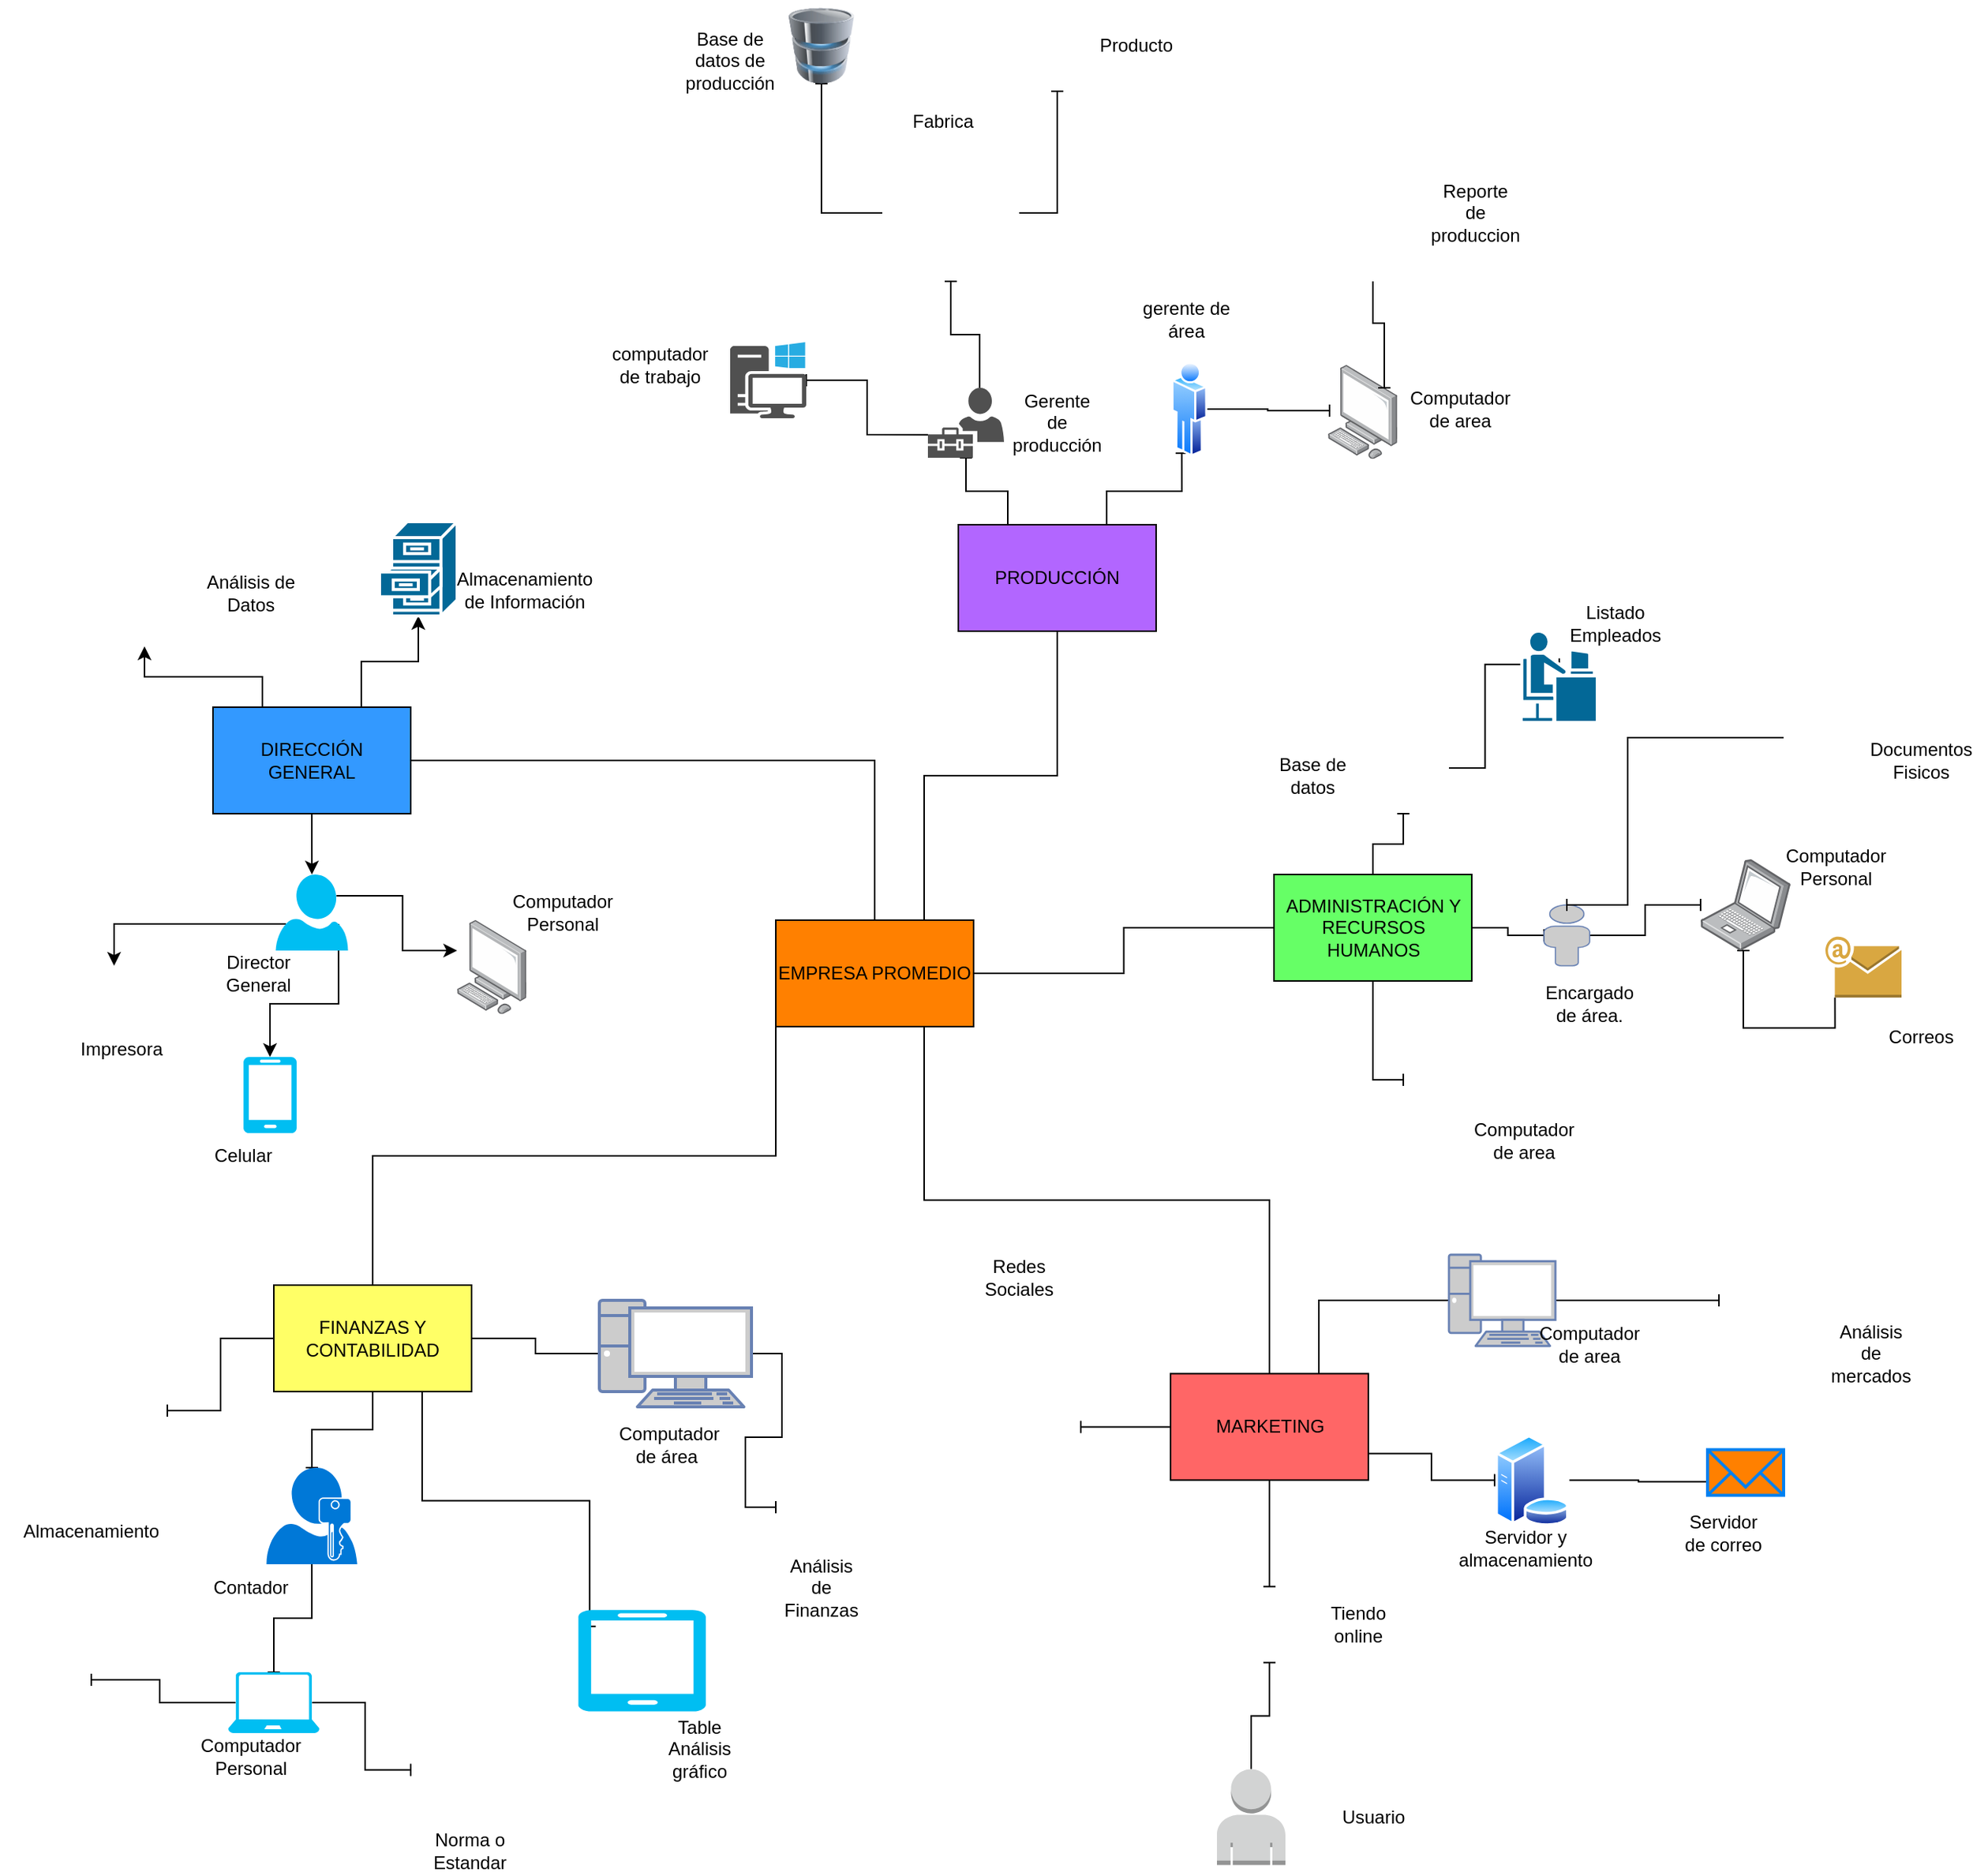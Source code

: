 <mxfile version="16.5.2" type="github">
  <diagram id="KJ0OMVQqvkp7y9awNzan" name="Page-1">
    <mxGraphModel dx="2249" dy="1963" grid="1" gridSize="10" guides="1" tooltips="1" connect="1" arrows="1" fold="1" page="1" pageScale="1" pageWidth="827" pageHeight="1169" math="0" shadow="0">
      <root>
        <mxCell id="0" />
        <mxCell id="1" parent="0" />
        <mxCell id="UVdwKWLXprJKEMujvejF-7" style="edgeStyle=orthogonalEdgeStyle;rounded=0;orthogonalLoop=1;jettySize=auto;html=1;exitX=0.75;exitY=0;exitDx=0;exitDy=0;" edge="1" parent="1" source="ZV6S64bWPlCg-hae5csx-1" target="UVdwKWLXprJKEMujvejF-5">
          <mxGeometry relative="1" as="geometry" />
        </mxCell>
        <mxCell id="UVdwKWLXprJKEMujvejF-8" style="edgeStyle=orthogonalEdgeStyle;rounded=0;orthogonalLoop=1;jettySize=auto;html=1;exitX=0.25;exitY=0;exitDx=0;exitDy=0;" edge="1" parent="1" source="ZV6S64bWPlCg-hae5csx-1" target="UVdwKWLXprJKEMujvejF-6">
          <mxGeometry relative="1" as="geometry" />
        </mxCell>
        <mxCell id="UVdwKWLXprJKEMujvejF-9" style="edgeStyle=orthogonalEdgeStyle;rounded=0;orthogonalLoop=1;jettySize=auto;html=1;exitX=0.5;exitY=1;exitDx=0;exitDy=0;" edge="1" parent="1" source="ZV6S64bWPlCg-hae5csx-1" target="UVdwKWLXprJKEMujvejF-2">
          <mxGeometry relative="1" as="geometry" />
        </mxCell>
        <mxCell id="UVdwKWLXprJKEMujvejF-26" style="edgeStyle=orthogonalEdgeStyle;rounded=0;orthogonalLoop=1;jettySize=auto;html=1;exitX=1;exitY=0.5;exitDx=0;exitDy=0;entryX=0.5;entryY=0;entryDx=0;entryDy=0;endArrow=baseDash;endFill=0;" edge="1" parent="1" source="ZV6S64bWPlCg-hae5csx-1" target="UVdwKWLXprJKEMujvejF-23">
          <mxGeometry relative="1" as="geometry" />
        </mxCell>
        <mxCell id="ZV6S64bWPlCg-hae5csx-1" value="DIRECCIÓN GENERAL" style="rounded=0;whiteSpace=wrap;html=1;fillColor=#3399FF;" parent="1" vertex="1">
          <mxGeometry x="60" y="120" width="130" height="70" as="geometry" />
        </mxCell>
        <mxCell id="UVdwKWLXprJKEMujvejF-120" style="edgeStyle=orthogonalEdgeStyle;rounded=0;orthogonalLoop=1;jettySize=auto;html=1;exitX=0.5;exitY=0;exitDx=0;exitDy=0;endArrow=baseDash;endFill=0;" edge="1" parent="1" source="ZV6S64bWPlCg-hae5csx-2" target="UVdwKWLXprJKEMujvejF-113">
          <mxGeometry relative="1" as="geometry" />
        </mxCell>
        <mxCell id="UVdwKWLXprJKEMujvejF-122" style="edgeStyle=orthogonalEdgeStyle;rounded=0;orthogonalLoop=1;jettySize=auto;html=1;exitX=1;exitY=0.5;exitDx=0;exitDy=0;entryX=0;entryY=0.5;entryDx=0;entryDy=0;entryPerimeter=0;endArrow=baseDash;endFill=0;" edge="1" parent="1" source="ZV6S64bWPlCg-hae5csx-2" target="UVdwKWLXprJKEMujvejF-116">
          <mxGeometry relative="1" as="geometry" />
        </mxCell>
        <mxCell id="UVdwKWLXprJKEMujvejF-125" style="edgeStyle=orthogonalEdgeStyle;rounded=0;orthogonalLoop=1;jettySize=auto;html=1;exitX=0.5;exitY=1;exitDx=0;exitDy=0;entryX=0;entryY=0.5;entryDx=0;entryDy=0;endArrow=baseDash;endFill=0;" edge="1" parent="1" source="ZV6S64bWPlCg-hae5csx-2" target="UVdwKWLXprJKEMujvejF-114">
          <mxGeometry relative="1" as="geometry" />
        </mxCell>
        <mxCell id="ZV6S64bWPlCg-hae5csx-2" value="ADMINISTRACIÓN Y RECURSOS HUMANOS" style="rounded=0;whiteSpace=wrap;html=1;fillColor=#66FF66;" parent="1" vertex="1">
          <mxGeometry x="757.5" y="230" width="130" height="70" as="geometry" />
        </mxCell>
        <mxCell id="UVdwKWLXprJKEMujvejF-92" style="edgeStyle=orthogonalEdgeStyle;rounded=0;orthogonalLoop=1;jettySize=auto;html=1;exitX=0.25;exitY=0;exitDx=0;exitDy=0;entryX=0.5;entryY=1;entryDx=0;entryDy=0;entryPerimeter=0;endArrow=baseDash;endFill=0;" edge="1" parent="1" source="ZV6S64bWPlCg-hae5csx-3" target="UVdwKWLXprJKEMujvejF-85">
          <mxGeometry relative="1" as="geometry" />
        </mxCell>
        <mxCell id="UVdwKWLXprJKEMujvejF-93" style="edgeStyle=orthogonalEdgeStyle;rounded=0;orthogonalLoop=1;jettySize=auto;html=1;exitX=0.75;exitY=0;exitDx=0;exitDy=0;entryX=0.25;entryY=1;entryDx=0;entryDy=0;endArrow=baseDash;endFill=0;" edge="1" parent="1" source="ZV6S64bWPlCg-hae5csx-3" target="UVdwKWLXprJKEMujvejF-87">
          <mxGeometry relative="1" as="geometry" />
        </mxCell>
        <mxCell id="ZV6S64bWPlCg-hae5csx-3" value="PRODUCCIÓN" style="rounded=0;whiteSpace=wrap;html=1;fillColor=#B266FF;" parent="1" vertex="1">
          <mxGeometry x="550" width="130" height="70" as="geometry" />
        </mxCell>
        <mxCell id="UVdwKWLXprJKEMujvejF-63" style="edgeStyle=orthogonalEdgeStyle;rounded=0;orthogonalLoop=1;jettySize=auto;html=1;exitX=1;exitY=0.5;exitDx=0;exitDy=0;entryX=0;entryY=0.5;entryDx=0;entryDy=0;entryPerimeter=0;endArrow=baseDash;endFill=0;" edge="1" parent="1" source="ZV6S64bWPlCg-hae5csx-5" target="UVdwKWLXprJKEMujvejF-51">
          <mxGeometry relative="1" as="geometry" />
        </mxCell>
        <mxCell id="UVdwKWLXprJKEMujvejF-65" style="edgeStyle=orthogonalEdgeStyle;rounded=0;orthogonalLoop=1;jettySize=auto;html=1;exitX=0.5;exitY=1;exitDx=0;exitDy=0;endArrow=baseDash;endFill=0;" edge="1" parent="1" source="ZV6S64bWPlCg-hae5csx-5" target="UVdwKWLXprJKEMujvejF-53">
          <mxGeometry relative="1" as="geometry" />
        </mxCell>
        <mxCell id="UVdwKWLXprJKEMujvejF-70" style="edgeStyle=orthogonalEdgeStyle;rounded=0;orthogonalLoop=1;jettySize=auto;html=1;exitX=0;exitY=0.5;exitDx=0;exitDy=0;entryX=1;entryY=0.25;entryDx=0;entryDy=0;endArrow=baseDash;endFill=0;" edge="1" parent="1" source="ZV6S64bWPlCg-hae5csx-5" target="UVdwKWLXprJKEMujvejF-52">
          <mxGeometry relative="1" as="geometry" />
        </mxCell>
        <mxCell id="UVdwKWLXprJKEMujvejF-71" style="edgeStyle=orthogonalEdgeStyle;rounded=0;orthogonalLoop=1;jettySize=auto;html=1;exitX=0.75;exitY=1;exitDx=0;exitDy=0;endArrow=baseDash;endFill=0;entryX=0.091;entryY=0.163;entryDx=0;entryDy=0;entryPerimeter=0;" edge="1" parent="1" source="ZV6S64bWPlCg-hae5csx-5" target="UVdwKWLXprJKEMujvejF-54">
          <mxGeometry relative="1" as="geometry">
            <mxPoint x="270" y="620" as="targetPoint" />
          </mxGeometry>
        </mxCell>
        <mxCell id="ZV6S64bWPlCg-hae5csx-5" value="FINANZAS Y CONTABILIDAD" style="rounded=0;whiteSpace=wrap;html=1;fillColor=#FFFF66;" parent="1" vertex="1">
          <mxGeometry x="100" y="500" width="130" height="70" as="geometry" />
        </mxCell>
        <mxCell id="UVdwKWLXprJKEMujvejF-27" style="edgeStyle=orthogonalEdgeStyle;rounded=0;orthogonalLoop=1;jettySize=auto;html=1;exitX=0.5;exitY=0;exitDx=0;exitDy=0;entryX=0.75;entryY=1;entryDx=0;entryDy=0;endArrow=baseDash;endFill=0;" edge="1" parent="1" source="ZV6S64bWPlCg-hae5csx-6" target="UVdwKWLXprJKEMujvejF-23">
          <mxGeometry relative="1" as="geometry" />
        </mxCell>
        <mxCell id="UVdwKWLXprJKEMujvejF-30" style="edgeStyle=orthogonalEdgeStyle;rounded=0;orthogonalLoop=1;jettySize=auto;html=1;exitX=0.5;exitY=1;exitDx=0;exitDy=0;endArrow=baseDash;endFill=0;" edge="1" parent="1" source="ZV6S64bWPlCg-hae5csx-6" target="UVdwKWLXprJKEMujvejF-29">
          <mxGeometry relative="1" as="geometry" />
        </mxCell>
        <mxCell id="UVdwKWLXprJKEMujvejF-38" style="edgeStyle=orthogonalEdgeStyle;rounded=0;orthogonalLoop=1;jettySize=auto;html=1;exitX=0;exitY=0.5;exitDx=0;exitDy=0;entryX=1;entryY=0.5;entryDx=0;entryDy=0;endArrow=baseDash;endFill=0;" edge="1" parent="1" source="ZV6S64bWPlCg-hae5csx-6" target="UVdwKWLXprJKEMujvejF-37">
          <mxGeometry relative="1" as="geometry" />
        </mxCell>
        <mxCell id="UVdwKWLXprJKEMujvejF-44" style="edgeStyle=orthogonalEdgeStyle;rounded=0;orthogonalLoop=1;jettySize=auto;html=1;exitX=1;exitY=0.75;exitDx=0;exitDy=0;entryX=0;entryY=0.5;entryDx=0;entryDy=0;endArrow=baseDash;endFill=0;" edge="1" parent="1" source="ZV6S64bWPlCg-hae5csx-6" target="UVdwKWLXprJKEMujvejF-34">
          <mxGeometry relative="1" as="geometry" />
        </mxCell>
        <mxCell id="UVdwKWLXprJKEMujvejF-48" style="edgeStyle=orthogonalEdgeStyle;rounded=0;orthogonalLoop=1;jettySize=auto;html=1;exitX=0.75;exitY=0;exitDx=0;exitDy=0;entryX=0;entryY=0.5;entryDx=0;entryDy=0;entryPerimeter=0;endArrow=baseDash;endFill=0;" edge="1" parent="1" source="ZV6S64bWPlCg-hae5csx-6" target="UVdwKWLXprJKEMujvejF-33">
          <mxGeometry relative="1" as="geometry" />
        </mxCell>
        <mxCell id="ZV6S64bWPlCg-hae5csx-6" value="MARKETING" style="rounded=0;whiteSpace=wrap;html=1;fillColor=#FF6666;" parent="1" vertex="1">
          <mxGeometry x="689.5" y="558.2" width="130" height="70" as="geometry" />
        </mxCell>
        <mxCell id="UVdwKWLXprJKEMujvejF-1" value="" style="points=[];aspect=fixed;html=1;align=center;shadow=0;dashed=0;image;image=img/lib/allied_telesis/computer_and_terminals/Personal_Computer.svg;" vertex="1" parent="1">
          <mxGeometry x="220.5" y="260" width="45.6" height="61.8" as="geometry" />
        </mxCell>
        <mxCell id="UVdwKWLXprJKEMujvejF-10" style="edgeStyle=orthogonalEdgeStyle;rounded=0;orthogonalLoop=1;jettySize=auto;html=1;exitX=0.84;exitY=0.28;exitDx=0;exitDy=0;exitPerimeter=0;entryX=0;entryY=0.324;entryDx=0;entryDy=0;entryPerimeter=0;" edge="1" parent="1" source="UVdwKWLXprJKEMujvejF-2" target="UVdwKWLXprJKEMujvejF-1">
          <mxGeometry relative="1" as="geometry" />
        </mxCell>
        <mxCell id="UVdwKWLXprJKEMujvejF-11" style="edgeStyle=orthogonalEdgeStyle;rounded=0;orthogonalLoop=1;jettySize=auto;html=1;exitX=0.87;exitY=0.65;exitDx=0;exitDy=0;exitPerimeter=0;" edge="1" parent="1" source="UVdwKWLXprJKEMujvejF-2" target="UVdwKWLXprJKEMujvejF-3">
          <mxGeometry relative="1" as="geometry" />
        </mxCell>
        <mxCell id="UVdwKWLXprJKEMujvejF-13" style="edgeStyle=orthogonalEdgeStyle;rounded=0;orthogonalLoop=1;jettySize=auto;html=1;exitX=0.14;exitY=0.65;exitDx=0;exitDy=0;exitPerimeter=0;entryX=0.5;entryY=0;entryDx=0;entryDy=0;" edge="1" parent="1" source="UVdwKWLXprJKEMujvejF-2" target="UVdwKWLXprJKEMujvejF-12">
          <mxGeometry relative="1" as="geometry" />
        </mxCell>
        <mxCell id="UVdwKWLXprJKEMujvejF-2" value="" style="verticalLabelPosition=bottom;html=1;verticalAlign=top;align=center;strokeColor=none;fillColor=#00BEF2;shape=mxgraph.azure.user;" vertex="1" parent="1">
          <mxGeometry x="101.25" y="230" width="47.5" height="50" as="geometry" />
        </mxCell>
        <mxCell id="UVdwKWLXprJKEMujvejF-3" value="" style="verticalLabelPosition=bottom;html=1;verticalAlign=top;align=center;strokeColor=none;fillColor=#00BEF2;shape=mxgraph.azure.mobile;pointerEvents=1;" vertex="1" parent="1">
          <mxGeometry x="80" y="350" width="35" height="50" as="geometry" />
        </mxCell>
        <mxCell id="UVdwKWLXprJKEMujvejF-5" value="" style="shape=mxgraph.cisco.storage.file_cabinet;html=1;pointerEvents=1;dashed=0;fillColor=#036897;strokeColor=#ffffff;strokeWidth=2;verticalLabelPosition=bottom;verticalAlign=top;align=center;outlineConnect=0;" vertex="1" parent="1">
          <mxGeometry x="169.5" y="-2" width="51" height="62" as="geometry" />
        </mxCell>
        <mxCell id="UVdwKWLXprJKEMujvejF-6" value="" style="shape=image;html=1;verticalAlign=top;verticalLabelPosition=bottom;labelBackgroundColor=#ffffff;imageAspect=0;aspect=fixed;image=https://cdn0.iconfinder.com/data/icons/web-development-and-studio/512/30_Graph_Analysis_analytic_analytics_chart_data-128.png" vertex="1" parent="1">
          <mxGeometry x="-20" y="10.0" width="70" height="70" as="geometry" />
        </mxCell>
        <mxCell id="UVdwKWLXprJKEMujvejF-12" value="" style="shape=image;html=1;verticalAlign=top;verticalLabelPosition=bottom;labelBackgroundColor=#ffffff;imageAspect=0;aspect=fixed;image=https://cdn4.iconfinder.com/data/icons/common-toolbar/36/Print-2-128.png" vertex="1" parent="1">
          <mxGeometry x="-30" y="290" width="50" height="50" as="geometry" />
        </mxCell>
        <mxCell id="UVdwKWLXprJKEMujvejF-14" value="Director General" style="text;html=1;strokeColor=none;fillColor=none;align=center;verticalAlign=middle;whiteSpace=wrap;rounded=0;" vertex="1" parent="1">
          <mxGeometry x="60" y="280" width="60" height="30" as="geometry" />
        </mxCell>
        <mxCell id="UVdwKWLXprJKEMujvejF-16" value="Impresora" style="text;html=1;strokeColor=none;fillColor=none;align=center;verticalAlign=middle;whiteSpace=wrap;rounded=0;" vertex="1" parent="1">
          <mxGeometry x="-30" y="330" width="60" height="30" as="geometry" />
        </mxCell>
        <mxCell id="UVdwKWLXprJKEMujvejF-17" value="Celular" style="text;html=1;strokeColor=none;fillColor=none;align=center;verticalAlign=middle;whiteSpace=wrap;rounded=0;" vertex="1" parent="1">
          <mxGeometry x="50" y="400" width="60" height="30" as="geometry" />
        </mxCell>
        <mxCell id="UVdwKWLXprJKEMujvejF-18" value="Computador Personal" style="text;html=1;strokeColor=none;fillColor=none;align=center;verticalAlign=middle;whiteSpace=wrap;rounded=0;" vertex="1" parent="1">
          <mxGeometry x="260" y="240" width="60" height="30" as="geometry" />
        </mxCell>
        <mxCell id="UVdwKWLXprJKEMujvejF-19" value="Almacenamiento de Información" style="text;html=1;strokeColor=none;fillColor=none;align=center;verticalAlign=middle;whiteSpace=wrap;rounded=0;" vertex="1" parent="1">
          <mxGeometry x="230" y="26" width="70" height="34" as="geometry" />
        </mxCell>
        <mxCell id="UVdwKWLXprJKEMujvejF-21" value="Análisis de Datos" style="text;html=1;strokeColor=none;fillColor=none;align=center;verticalAlign=middle;whiteSpace=wrap;rounded=0;" vertex="1" parent="1">
          <mxGeometry x="50" y="28.0" width="70" height="34" as="geometry" />
        </mxCell>
        <mxCell id="UVdwKWLXprJKEMujvejF-50" style="edgeStyle=orthogonalEdgeStyle;rounded=0;orthogonalLoop=1;jettySize=auto;html=1;exitX=0;exitY=1;exitDx=0;exitDy=0;endArrow=baseDash;endFill=0;" edge="1" parent="1" source="UVdwKWLXprJKEMujvejF-23" target="ZV6S64bWPlCg-hae5csx-5">
          <mxGeometry relative="1" as="geometry" />
        </mxCell>
        <mxCell id="UVdwKWLXprJKEMujvejF-81" style="edgeStyle=orthogonalEdgeStyle;rounded=0;orthogonalLoop=1;jettySize=auto;html=1;exitX=0.75;exitY=0;exitDx=0;exitDy=0;entryX=0.5;entryY=1;entryDx=0;entryDy=0;endArrow=baseDash;endFill=0;" edge="1" parent="1" source="UVdwKWLXprJKEMujvejF-23" target="ZV6S64bWPlCg-hae5csx-3">
          <mxGeometry relative="1" as="geometry" />
        </mxCell>
        <mxCell id="UVdwKWLXprJKEMujvejF-111" style="edgeStyle=orthogonalEdgeStyle;rounded=0;orthogonalLoop=1;jettySize=auto;html=1;exitX=1;exitY=0.5;exitDx=0;exitDy=0;entryX=0;entryY=0.5;entryDx=0;entryDy=0;endArrow=baseDash;endFill=0;" edge="1" parent="1" source="UVdwKWLXprJKEMujvejF-23" target="ZV6S64bWPlCg-hae5csx-2">
          <mxGeometry relative="1" as="geometry" />
        </mxCell>
        <mxCell id="UVdwKWLXprJKEMujvejF-23" value="EMPRESA PROMEDIO" style="rounded=0;whiteSpace=wrap;html=1;fillColor=#FF8000;" vertex="1" parent="1">
          <mxGeometry x="430" y="260" width="130" height="70" as="geometry" />
        </mxCell>
        <mxCell id="UVdwKWLXprJKEMujvejF-29" value="" style="shape=image;html=1;verticalAlign=top;verticalLabelPosition=bottom;labelBackgroundColor=#ffffff;imageAspect=0;aspect=fixed;image=https://cdn0.iconfinder.com/data/icons/Free-PSD-blogging-icons-Bimbilini/64/shopping_cart.png;fillColor=#FF8000;" vertex="1" parent="1">
          <mxGeometry x="729.5" y="698.2" width="50" height="50" as="geometry" />
        </mxCell>
        <mxCell id="UVdwKWLXprJKEMujvejF-32" style="edgeStyle=orthogonalEdgeStyle;rounded=0;orthogonalLoop=1;jettySize=auto;html=1;exitX=0.5;exitY=0;exitDx=0;exitDy=0;exitPerimeter=0;entryX=0.5;entryY=1;entryDx=0;entryDy=0;endArrow=baseDash;endFill=0;" edge="1" parent="1" source="UVdwKWLXprJKEMujvejF-31" target="UVdwKWLXprJKEMujvejF-29">
          <mxGeometry relative="1" as="geometry" />
        </mxCell>
        <mxCell id="UVdwKWLXprJKEMujvejF-31" value="" style="outlineConnect=0;dashed=0;verticalLabelPosition=bottom;verticalAlign=top;align=center;html=1;shape=mxgraph.aws3.user;fillColor=#D2D3D3;gradientColor=none;" vertex="1" parent="1">
          <mxGeometry x="720" y="818.2" width="45" height="63" as="geometry" />
        </mxCell>
        <mxCell id="UVdwKWLXprJKEMujvejF-49" style="edgeStyle=orthogonalEdgeStyle;rounded=0;orthogonalLoop=1;jettySize=auto;html=1;exitX=1;exitY=0.5;exitDx=0;exitDy=0;exitPerimeter=0;entryX=0;entryY=0.5;entryDx=0;entryDy=0;endArrow=baseDash;endFill=0;" edge="1" parent="1" source="UVdwKWLXprJKEMujvejF-33" target="UVdwKWLXprJKEMujvejF-35">
          <mxGeometry relative="1" as="geometry">
            <mxPoint x="1022.5" y="510.0" as="targetPoint" />
          </mxGeometry>
        </mxCell>
        <mxCell id="UVdwKWLXprJKEMujvejF-33" value="" style="fontColor=#0066CC;verticalAlign=top;verticalLabelPosition=bottom;labelPosition=center;align=center;html=1;outlineConnect=0;fillColor=#CCCCCC;strokeColor=#6881B3;gradientColor=none;gradientDirection=north;strokeWidth=2;shape=mxgraph.networks.pc;" vertex="1" parent="1">
          <mxGeometry x="872.5" y="480" width="70" height="60" as="geometry" />
        </mxCell>
        <mxCell id="UVdwKWLXprJKEMujvejF-45" style="edgeStyle=orthogonalEdgeStyle;rounded=0;orthogonalLoop=1;jettySize=auto;html=1;exitX=1;exitY=0.5;exitDx=0;exitDy=0;entryX=0.02;entryY=0.7;entryDx=0;entryDy=0;entryPerimeter=0;endArrow=baseDash;endFill=0;" edge="1" parent="1" source="UVdwKWLXprJKEMujvejF-34" target="UVdwKWLXprJKEMujvejF-36">
          <mxGeometry relative="1" as="geometry" />
        </mxCell>
        <mxCell id="UVdwKWLXprJKEMujvejF-34" value="" style="aspect=fixed;perimeter=ellipsePerimeter;html=1;align=center;shadow=0;dashed=0;spacingTop=3;image;image=img/lib/active_directory/database_server.svg;fillColor=#FF8000;" vertex="1" parent="1">
          <mxGeometry x="902.5" y="598.2" width="49.2" height="60" as="geometry" />
        </mxCell>
        <mxCell id="UVdwKWLXprJKEMujvejF-35" value="" style="shape=image;html=1;verticalAlign=top;verticalLabelPosition=bottom;labelBackgroundColor=#ffffff;imageAspect=0;aspect=fixed;image=https://cdn4.iconfinder.com/data/icons/business-black-1/64/36-128.png;fillColor=#FF8000;" vertex="1" parent="1">
          <mxGeometry x="1050" y="470" width="80" height="80" as="geometry" />
        </mxCell>
        <mxCell id="UVdwKWLXprJKEMujvejF-36" value="" style="html=1;verticalLabelPosition=bottom;align=center;labelBackgroundColor=#ffffff;verticalAlign=top;strokeWidth=2;strokeColor=#0080F0;shadow=0;dashed=0;shape=mxgraph.ios7.icons.mail;fillColor=#FF8000;" vertex="1" parent="1">
          <mxGeometry x="1042.5" y="608.2" width="50" height="30" as="geometry" />
        </mxCell>
        <mxCell id="UVdwKWLXprJKEMujvejF-37" value="" style="shape=image;html=1;verticalAlign=top;verticalLabelPosition=bottom;labelBackgroundColor=#ffffff;imageAspect=0;aspect=fixed;image=https://cdn1.iconfinder.com/data/icons/communication-icons-10/750/Untitled-1-07-128.png;fillColor=#FF8000;" vertex="1" parent="1">
          <mxGeometry x="552.5" y="554.2" width="78" height="78" as="geometry" />
        </mxCell>
        <mxCell id="UVdwKWLXprJKEMujvejF-39" value="Redes Sociales" style="text;html=1;strokeColor=none;fillColor=none;align=center;verticalAlign=middle;whiteSpace=wrap;rounded=0;" vertex="1" parent="1">
          <mxGeometry x="560" y="480" width="60" height="30" as="geometry" />
        </mxCell>
        <mxCell id="UVdwKWLXprJKEMujvejF-40" value="Tiendo online" style="text;html=1;strokeColor=none;fillColor=none;align=center;verticalAlign=middle;whiteSpace=wrap;rounded=0;" vertex="1" parent="1">
          <mxGeometry x="782.5" y="708.2" width="60" height="30" as="geometry" />
        </mxCell>
        <mxCell id="UVdwKWLXprJKEMujvejF-41" value="Usuario" style="text;html=1;strokeColor=none;fillColor=none;align=center;verticalAlign=middle;whiteSpace=wrap;rounded=0;" vertex="1" parent="1">
          <mxGeometry x="792.5" y="834.7" width="60" height="30" as="geometry" />
        </mxCell>
        <mxCell id="UVdwKWLXprJKEMujvejF-42" value="Servidor de correo" style="text;html=1;strokeColor=none;fillColor=none;align=center;verticalAlign=middle;whiteSpace=wrap;rounded=0;" vertex="1" parent="1">
          <mxGeometry x="1022.5" y="648.2" width="60" height="30" as="geometry" />
        </mxCell>
        <mxCell id="UVdwKWLXprJKEMujvejF-43" value="Servidor y almacenamiento" style="text;html=1;strokeColor=none;fillColor=none;align=center;verticalAlign=middle;whiteSpace=wrap;rounded=0;" vertex="1" parent="1">
          <mxGeometry x="892.5" y="658.2" width="60" height="30" as="geometry" />
        </mxCell>
        <mxCell id="UVdwKWLXprJKEMujvejF-46" value="Computador de area" style="text;html=1;strokeColor=none;fillColor=none;align=center;verticalAlign=middle;whiteSpace=wrap;rounded=0;" vertex="1" parent="1">
          <mxGeometry x="935" y="524.2" width="60" height="30" as="geometry" />
        </mxCell>
        <mxCell id="UVdwKWLXprJKEMujvejF-47" value="Análisis de mercados" style="text;html=1;strokeColor=none;fillColor=none;align=center;verticalAlign=middle;whiteSpace=wrap;rounded=0;" vertex="1" parent="1">
          <mxGeometry x="1120" y="530" width="60" height="30" as="geometry" />
        </mxCell>
        <mxCell id="UVdwKWLXprJKEMujvejF-73" style="edgeStyle=orthogonalEdgeStyle;rounded=0;orthogonalLoop=1;jettySize=auto;html=1;entryX=0;entryY=0.5;entryDx=0;entryDy=0;endArrow=baseDash;endFill=0;" edge="1" parent="1" source="UVdwKWLXprJKEMujvejF-51" target="UVdwKWLXprJKEMujvejF-62">
          <mxGeometry relative="1" as="geometry" />
        </mxCell>
        <mxCell id="UVdwKWLXprJKEMujvejF-51" value="" style="fontColor=#0066CC;verticalAlign=top;verticalLabelPosition=bottom;labelPosition=center;align=center;html=1;outlineConnect=0;fillColor=#CCCCCC;strokeColor=#6881B3;gradientColor=none;gradientDirection=north;strokeWidth=2;shape=mxgraph.networks.pc;" vertex="1" parent="1">
          <mxGeometry x="314" y="510" width="100" height="70" as="geometry" />
        </mxCell>
        <mxCell id="UVdwKWLXprJKEMujvejF-52" value="" style="shape=image;html=1;verticalAlign=top;verticalLabelPosition=bottom;labelBackgroundColor=#ffffff;imageAspect=0;aspect=fixed;image=https://cdn0.iconfinder.com/data/icons/kameleon-free-pack-rounded/110/Database-Cloud-128.png;fillColor=#FF8000;" vertex="1" parent="1">
          <mxGeometry x="-60" y="560" width="90" height="90" as="geometry" />
        </mxCell>
        <mxCell id="UVdwKWLXprJKEMujvejF-66" style="edgeStyle=orthogonalEdgeStyle;rounded=0;orthogonalLoop=1;jettySize=auto;html=1;exitX=0.5;exitY=1;exitDx=0;exitDy=0;exitPerimeter=0;endArrow=baseDash;endFill=0;entryX=0.5;entryY=0;entryDx=0;entryDy=0;entryPerimeter=0;" edge="1" parent="1" source="UVdwKWLXprJKEMujvejF-53" target="UVdwKWLXprJKEMujvejF-60">
          <mxGeometry relative="1" as="geometry">
            <mxPoint x="160" y="720" as="targetPoint" />
          </mxGeometry>
        </mxCell>
        <mxCell id="UVdwKWLXprJKEMujvejF-53" value="" style="sketch=0;aspect=fixed;pointerEvents=1;shadow=0;dashed=0;html=1;strokeColor=none;labelPosition=center;verticalLabelPosition=bottom;verticalAlign=top;align=center;shape=mxgraph.mscae.enterprise.user_permissions;fillColor=#0078D7;" vertex="1" parent="1">
          <mxGeometry x="95.16" y="620" width="59.69" height="63.5" as="geometry" />
        </mxCell>
        <mxCell id="UVdwKWLXprJKEMujvejF-54" value="" style="verticalLabelPosition=bottom;html=1;verticalAlign=top;align=center;strokeColor=none;fillColor=#00BEF2;shape=mxgraph.azure.mobile;pointerEvents=1;" vertex="1" parent="1">
          <mxGeometry x="300" y="713.5" width="84" height="66.75" as="geometry" />
        </mxCell>
        <mxCell id="UVdwKWLXprJKEMujvejF-57" value="" style="shape=image;html=1;verticalAlign=top;verticalLabelPosition=bottom;labelBackgroundColor=#ffffff;imageAspect=0;aspect=fixed;image=https://cdn0.iconfinder.com/data/icons/logos-microsoft-office-365/128/Microsoft_Office-02-128.png;fillColor=#FF8000;" vertex="1" parent="1">
          <mxGeometry x="-80" y="744.5" width="60" height="60" as="geometry" />
        </mxCell>
        <mxCell id="UVdwKWLXprJKEMujvejF-67" style="edgeStyle=orthogonalEdgeStyle;rounded=0;orthogonalLoop=1;jettySize=auto;html=1;exitX=0.08;exitY=0.5;exitDx=0;exitDy=0;exitPerimeter=0;entryX=1;entryY=0.25;entryDx=0;entryDy=0;endArrow=baseDash;endFill=0;" edge="1" parent="1" source="UVdwKWLXprJKEMujvejF-60" target="UVdwKWLXprJKEMujvejF-57">
          <mxGeometry relative="1" as="geometry" />
        </mxCell>
        <mxCell id="UVdwKWLXprJKEMujvejF-69" style="edgeStyle=orthogonalEdgeStyle;rounded=0;orthogonalLoop=1;jettySize=auto;html=1;exitX=0.92;exitY=0.5;exitDx=0;exitDy=0;exitPerimeter=0;endArrow=baseDash;endFill=0;" edge="1" parent="1" source="UVdwKWLXprJKEMujvejF-60" target="UVdwKWLXprJKEMujvejF-61">
          <mxGeometry relative="1" as="geometry" />
        </mxCell>
        <mxCell id="UVdwKWLXprJKEMujvejF-60" value="" style="verticalLabelPosition=bottom;html=1;verticalAlign=top;align=center;strokeColor=none;fillColor=#00BEF2;shape=mxgraph.azure.laptop;pointerEvents=1;" vertex="1" parent="1">
          <mxGeometry x="70" y="754.5" width="60" height="40" as="geometry" />
        </mxCell>
        <mxCell id="UVdwKWLXprJKEMujvejF-61" value="" style="shape=image;html=1;verticalAlign=top;verticalLabelPosition=bottom;labelBackgroundColor=#ffffff;imageAspect=0;aspect=fixed;image=https://cdn3.iconfinder.com/data/icons/finance-152/64/25-128.png;fillColor=#FF8000;" vertex="1" parent="1">
          <mxGeometry x="190" y="780.25" width="77" height="77" as="geometry" />
        </mxCell>
        <mxCell id="UVdwKWLXprJKEMujvejF-62" value="" style="shape=image;html=1;verticalAlign=top;verticalLabelPosition=bottom;labelBackgroundColor=#ffffff;imageAspect=0;aspect=fixed;image=https://cdn1.iconfinder.com/data/icons/office-icons-17/512/ilustracoes_04-12-128.png;fillColor=#FF8000;" vertex="1" parent="1">
          <mxGeometry x="430" y="608.5" width="75" height="75" as="geometry" />
        </mxCell>
        <mxCell id="UVdwKWLXprJKEMujvejF-74" value="Contador&lt;br&gt;" style="text;html=1;strokeColor=none;fillColor=none;align=center;verticalAlign=middle;whiteSpace=wrap;rounded=0;" vertex="1" parent="1">
          <mxGeometry x="55" y="683.5" width="60" height="30" as="geometry" />
        </mxCell>
        <mxCell id="UVdwKWLXprJKEMujvejF-75" value="Almacenamiento" style="text;html=1;strokeColor=none;fillColor=none;align=center;verticalAlign=middle;whiteSpace=wrap;rounded=0;" vertex="1" parent="1">
          <mxGeometry x="-50" y="646.5" width="60" height="30" as="geometry" />
        </mxCell>
        <mxCell id="UVdwKWLXprJKEMujvejF-76" value="Computador Personal" style="text;html=1;strokeColor=none;fillColor=none;align=center;verticalAlign=middle;whiteSpace=wrap;rounded=0;" vertex="1" parent="1">
          <mxGeometry x="55" y="794.5" width="60" height="30" as="geometry" />
        </mxCell>
        <mxCell id="UVdwKWLXprJKEMujvejF-77" value="Norma o Estandar" style="text;html=1;strokeColor=none;fillColor=none;align=center;verticalAlign=middle;whiteSpace=wrap;rounded=0;" vertex="1" parent="1">
          <mxGeometry x="198.5" y="857.25" width="60" height="30" as="geometry" />
        </mxCell>
        <mxCell id="UVdwKWLXprJKEMujvejF-78" value="Table Análisis gráfico" style="text;html=1;strokeColor=none;fillColor=none;align=center;verticalAlign=middle;whiteSpace=wrap;rounded=0;" vertex="1" parent="1">
          <mxGeometry x="350" y="790" width="60" height="30" as="geometry" />
        </mxCell>
        <mxCell id="UVdwKWLXprJKEMujvejF-79" value="Computador de área&amp;nbsp;" style="text;html=1;strokeColor=none;fillColor=none;align=center;verticalAlign=middle;whiteSpace=wrap;rounded=0;" vertex="1" parent="1">
          <mxGeometry x="330" y="590" width="60" height="30" as="geometry" />
        </mxCell>
        <mxCell id="UVdwKWLXprJKEMujvejF-80" value="Análisis de Finanzas" style="text;html=1;strokeColor=none;fillColor=none;align=center;verticalAlign=middle;whiteSpace=wrap;rounded=0;" vertex="1" parent="1">
          <mxGeometry x="430" y="683.5" width="60" height="30" as="geometry" />
        </mxCell>
        <mxCell id="UVdwKWLXprJKEMujvejF-96" style="edgeStyle=orthogonalEdgeStyle;rounded=0;orthogonalLoop=1;jettySize=auto;html=1;exitX=1;exitY=0.5;exitDx=0;exitDy=0;entryX=0.5;entryY=1;entryDx=0;entryDy=0;endArrow=baseDash;endFill=0;" edge="1" parent="1" source="UVdwKWLXprJKEMujvejF-82" target="UVdwKWLXprJKEMujvejF-90">
          <mxGeometry relative="1" as="geometry" />
        </mxCell>
        <mxCell id="UVdwKWLXprJKEMujvejF-97" style="edgeStyle=orthogonalEdgeStyle;rounded=0;orthogonalLoop=1;jettySize=auto;html=1;exitX=0;exitY=0.5;exitDx=0;exitDy=0;entryX=0.5;entryY=1;entryDx=0;entryDy=0;endArrow=baseDash;endFill=0;" edge="1" parent="1" source="UVdwKWLXprJKEMujvejF-82" target="UVdwKWLXprJKEMujvejF-83">
          <mxGeometry relative="1" as="geometry" />
        </mxCell>
        <mxCell id="UVdwKWLXprJKEMujvejF-82" value="" style="shape=image;html=1;verticalAlign=top;verticalLabelPosition=bottom;labelBackgroundColor=#ffffff;imageAspect=0;aspect=fixed;image=https://cdn1.iconfinder.com/data/icons/2-building-line-filled/614/Factory-128.png;fillColor=#FF8000;" vertex="1" parent="1">
          <mxGeometry x="500" y="-250" width="90" height="90" as="geometry" />
        </mxCell>
        <mxCell id="UVdwKWLXprJKEMujvejF-83" value="" style="image;html=1;image=img/lib/clip_art/computers/Database_128x128.png;fillColor=#FF8000;" vertex="1" parent="1">
          <mxGeometry x="430" y="-340" width="60" height="50" as="geometry" />
        </mxCell>
        <mxCell id="UVdwKWLXprJKEMujvejF-94" style="edgeStyle=orthogonalEdgeStyle;rounded=0;orthogonalLoop=1;jettySize=auto;html=1;exitX=0.68;exitY=0;exitDx=0;exitDy=0;exitPerimeter=0;entryX=0.5;entryY=1;entryDx=0;entryDy=0;endArrow=baseDash;endFill=0;" edge="1" parent="1" source="UVdwKWLXprJKEMujvejF-85" target="UVdwKWLXprJKEMujvejF-82">
          <mxGeometry relative="1" as="geometry" />
        </mxCell>
        <mxCell id="UVdwKWLXprJKEMujvejF-95" style="edgeStyle=orthogonalEdgeStyle;rounded=0;orthogonalLoop=1;jettySize=auto;html=1;exitX=0;exitY=0.67;exitDx=0;exitDy=0;exitPerimeter=0;endArrow=baseDash;endFill=0;" edge="1" parent="1" source="UVdwKWLXprJKEMujvejF-85" target="UVdwKWLXprJKEMujvejF-86">
          <mxGeometry relative="1" as="geometry" />
        </mxCell>
        <mxCell id="UVdwKWLXprJKEMujvejF-85" value="" style="sketch=0;pointerEvents=1;shadow=0;dashed=0;html=1;strokeColor=none;labelPosition=center;verticalLabelPosition=bottom;verticalAlign=top;align=center;fillColor=#505050;shape=mxgraph.mscae.intune.user_management" vertex="1" parent="1">
          <mxGeometry x="530" y="-90" width="50" height="46" as="geometry" />
        </mxCell>
        <mxCell id="UVdwKWLXprJKEMujvejF-86" value="" style="sketch=0;pointerEvents=1;shadow=0;dashed=0;html=1;strokeColor=none;fillColor=#505050;labelPosition=center;verticalLabelPosition=bottom;verticalAlign=top;outlineConnect=0;align=center;shape=mxgraph.office.devices.workstation_pc;" vertex="1" parent="1">
          <mxGeometry x="400" y="-120" width="50" height="50" as="geometry" />
        </mxCell>
        <mxCell id="UVdwKWLXprJKEMujvejF-98" style="edgeStyle=orthogonalEdgeStyle;rounded=0;orthogonalLoop=1;jettySize=auto;html=1;exitX=1;exitY=0.5;exitDx=0;exitDy=0;entryX=0.022;entryY=0.485;entryDx=0;entryDy=0;entryPerimeter=0;endArrow=baseDash;endFill=0;" edge="1" parent="1" source="UVdwKWLXprJKEMujvejF-87" target="UVdwKWLXprJKEMujvejF-88">
          <mxGeometry relative="1" as="geometry" />
        </mxCell>
        <mxCell id="UVdwKWLXprJKEMujvejF-87" value="" style="aspect=fixed;perimeter=ellipsePerimeter;html=1;align=center;shadow=0;dashed=0;spacingTop=3;image;image=img/lib/active_directory/user.svg;fillColor=#FF8000;" vertex="1" parent="1">
          <mxGeometry x="690" y="-108" width="23.68" height="64" as="geometry" />
        </mxCell>
        <mxCell id="UVdwKWLXprJKEMujvejF-88" value="" style="points=[];aspect=fixed;html=1;align=center;shadow=0;dashed=0;image;image=img/lib/allied_telesis/computer_and_terminals/Personal_Computer.svg;fillColor=#FF8000;" vertex="1" parent="1">
          <mxGeometry x="793" y="-105" width="45.6" height="61.8" as="geometry" />
        </mxCell>
        <mxCell id="UVdwKWLXprJKEMujvejF-90" value="" style="shape=image;html=1;verticalAlign=top;verticalLabelPosition=bottom;labelBackgroundColor=#ffffff;imageAspect=0;aspect=fixed;image=https://cdn0.iconfinder.com/data/icons/shopping_icons_set2/128/7.png;fillColor=#FF8000;" vertex="1" parent="1">
          <mxGeometry x="585" y="-345" width="60" height="60" as="geometry" />
        </mxCell>
        <mxCell id="UVdwKWLXprJKEMujvejF-100" style="edgeStyle=orthogonalEdgeStyle;rounded=0;orthogonalLoop=1;jettySize=auto;html=1;exitX=0.5;exitY=1;exitDx=0;exitDy=0;entryX=0.811;entryY=0.243;entryDx=0;entryDy=0;entryPerimeter=0;endArrow=baseDash;endFill=0;" edge="1" parent="1" source="UVdwKWLXprJKEMujvejF-99" target="UVdwKWLXprJKEMujvejF-88">
          <mxGeometry relative="1" as="geometry" />
        </mxCell>
        <mxCell id="UVdwKWLXprJKEMujvejF-99" value="" style="shape=image;html=1;verticalAlign=top;verticalLabelPosition=bottom;labelBackgroundColor=#ffffff;imageAspect=0;aspect=fixed;image=https://cdn1.iconfinder.com/data/icons/office-icons-17/512/ilustracoes_04-12-128.png;fillColor=#FF8000;" vertex="1" parent="1">
          <mxGeometry x="785" y="-235.0" width="75" height="75" as="geometry" />
        </mxCell>
        <mxCell id="UVdwKWLXprJKEMujvejF-101" value="Reporte de produccion" style="text;html=1;strokeColor=none;fillColor=none;align=center;verticalAlign=middle;whiteSpace=wrap;rounded=0;" vertex="1" parent="1">
          <mxGeometry x="860" y="-220" width="60" height="30" as="geometry" />
        </mxCell>
        <mxCell id="UVdwKWLXprJKEMujvejF-102" value="Computador de area" style="text;html=1;strokeColor=none;fillColor=none;align=center;verticalAlign=middle;whiteSpace=wrap;rounded=0;" vertex="1" parent="1">
          <mxGeometry x="850" y="-91" width="60" height="30" as="geometry" />
        </mxCell>
        <mxCell id="UVdwKWLXprJKEMujvejF-103" value="gerente de área" style="text;html=1;strokeColor=none;fillColor=none;align=center;verticalAlign=middle;whiteSpace=wrap;rounded=0;" vertex="1" parent="1">
          <mxGeometry x="670" y="-150" width="60" height="30" as="geometry" />
        </mxCell>
        <mxCell id="UVdwKWLXprJKEMujvejF-104" value="Gerente de producción" style="text;html=1;strokeColor=none;fillColor=none;align=center;verticalAlign=middle;whiteSpace=wrap;rounded=0;" vertex="1" parent="1">
          <mxGeometry x="585" y="-82" width="60" height="30" as="geometry" />
        </mxCell>
        <mxCell id="UVdwKWLXprJKEMujvejF-106" value="computador de trabajo" style="text;html=1;strokeColor=none;fillColor=none;align=center;verticalAlign=middle;whiteSpace=wrap;rounded=0;" vertex="1" parent="1">
          <mxGeometry x="324" y="-120" width="60" height="30" as="geometry" />
        </mxCell>
        <mxCell id="UVdwKWLXprJKEMujvejF-107" value="Fabrica" style="text;html=1;strokeColor=none;fillColor=none;align=center;verticalAlign=middle;whiteSpace=wrap;rounded=0;" vertex="1" parent="1">
          <mxGeometry x="510" y="-280" width="60" height="30" as="geometry" />
        </mxCell>
        <mxCell id="UVdwKWLXprJKEMujvejF-108" value="Producto" style="text;html=1;strokeColor=none;fillColor=none;align=center;verticalAlign=middle;whiteSpace=wrap;rounded=0;" vertex="1" parent="1">
          <mxGeometry x="637" y="-330" width="60" height="30" as="geometry" />
        </mxCell>
        <mxCell id="UVdwKWLXprJKEMujvejF-109" value="Base de datos de producción" style="text;html=1;strokeColor=none;fillColor=none;align=center;verticalAlign=middle;whiteSpace=wrap;rounded=0;" vertex="1" parent="1">
          <mxGeometry x="370" y="-320" width="60" height="30" as="geometry" />
        </mxCell>
        <mxCell id="UVdwKWLXprJKEMujvejF-121" style="edgeStyle=orthogonalEdgeStyle;rounded=0;orthogonalLoop=1;jettySize=auto;html=1;exitX=1;exitY=0.5;exitDx=0;exitDy=0;entryX=0.5;entryY=0.365;entryDx=0;entryDy=0;entryPerimeter=0;endArrow=baseDash;endFill=0;" edge="1" parent="1" source="UVdwKWLXprJKEMujvejF-113" target="UVdwKWLXprJKEMujvejF-115">
          <mxGeometry relative="1" as="geometry" />
        </mxCell>
        <mxCell id="UVdwKWLXprJKEMujvejF-113" value="" style="shape=image;html=1;verticalAlign=top;verticalLabelPosition=bottom;labelBackgroundColor=#ffffff;imageAspect=0;aspect=fixed;image=https://cdn2.iconfinder.com/data/icons/font-awesome/1792/database-128.png;fillColor=#FF8000;" vertex="1" parent="1">
          <mxGeometry x="812.5" y="130" width="60" height="60" as="geometry" />
        </mxCell>
        <mxCell id="UVdwKWLXprJKEMujvejF-114" value="" style="shape=image;html=1;verticalAlign=top;verticalLabelPosition=bottom;labelBackgroundColor=#ffffff;imageAspect=0;aspect=fixed;image=https://cdn2.iconfinder.com/data/icons/whcompare-isometric-web-hosting-servers/50/root-access-128.png;fillColor=#FF8000;" vertex="1" parent="1">
          <mxGeometry x="842.5" y="330" width="70" height="70" as="geometry" />
        </mxCell>
        <mxCell id="UVdwKWLXprJKEMujvejF-115" value="" style="shape=mxgraph.cisco.people.androgenous_person;html=1;pointerEvents=1;dashed=0;fillColor=#036897;strokeColor=#ffffff;strokeWidth=2;verticalLabelPosition=bottom;verticalAlign=top;align=center;outlineConnect=0;" vertex="1" parent="1">
          <mxGeometry x="920" y="70" width="50" height="60" as="geometry" />
        </mxCell>
        <mxCell id="UVdwKWLXprJKEMujvejF-123" style="edgeStyle=orthogonalEdgeStyle;rounded=0;orthogonalLoop=1;jettySize=auto;html=1;exitX=1;exitY=0.5;exitDx=0;exitDy=0;exitPerimeter=0;endArrow=baseDash;endFill=0;" edge="1" parent="1" source="UVdwKWLXprJKEMujvejF-116" target="UVdwKWLXprJKEMujvejF-118">
          <mxGeometry relative="1" as="geometry" />
        </mxCell>
        <mxCell id="UVdwKWLXprJKEMujvejF-116" value="" style="fontColor=#0066CC;verticalAlign=top;verticalLabelPosition=bottom;labelPosition=center;align=center;html=1;outlineConnect=0;fillColor=#CCCCCC;strokeColor=#6881B3;gradientColor=none;gradientDirection=north;strokeWidth=2;shape=mxgraph.networks.user_male;" vertex="1" parent="1">
          <mxGeometry x="935" y="250" width="30" height="40" as="geometry" />
        </mxCell>
        <mxCell id="UVdwKWLXprJKEMujvejF-126" style="edgeStyle=orthogonalEdgeStyle;rounded=0;orthogonalLoop=1;jettySize=auto;html=1;exitX=0.125;exitY=1;exitDx=0;exitDy=0;exitPerimeter=0;entryX=0.475;entryY=1;entryDx=0;entryDy=0;entryPerimeter=0;endArrow=baseDash;endFill=0;" edge="1" parent="1" source="UVdwKWLXprJKEMujvejF-117" target="UVdwKWLXprJKEMujvejF-118">
          <mxGeometry relative="1" as="geometry" />
        </mxCell>
        <mxCell id="UVdwKWLXprJKEMujvejF-117" value="" style="outlineConnect=0;dashed=0;verticalLabelPosition=bottom;verticalAlign=top;align=center;html=1;shape=mxgraph.aws3.email;fillColor=#D9A741;gradientColor=none;" vertex="1" parent="1">
          <mxGeometry x="1120" y="270.9" width="50" height="40" as="geometry" />
        </mxCell>
        <mxCell id="UVdwKWLXprJKEMujvejF-118" value="" style="points=[];aspect=fixed;html=1;align=center;shadow=0;dashed=0;image;image=img/lib/allied_telesis/computer_and_terminals/Laptop.svg;fillColor=#FF8000;" vertex="1" parent="1">
          <mxGeometry x="1037.93" y="220" width="59.15" height="60" as="geometry" />
        </mxCell>
        <mxCell id="UVdwKWLXprJKEMujvejF-124" style="edgeStyle=orthogonalEdgeStyle;rounded=0;orthogonalLoop=1;jettySize=auto;html=1;exitX=0;exitY=0.5;exitDx=0;exitDy=0;endArrow=baseDash;endFill=0;" edge="1" parent="1" source="UVdwKWLXprJKEMujvejF-119">
          <mxGeometry relative="1" as="geometry">
            <mxPoint x="950" y="250" as="targetPoint" />
            <Array as="points">
              <mxPoint x="990" y="140" />
              <mxPoint x="990" y="250" />
            </Array>
          </mxGeometry>
        </mxCell>
        <mxCell id="UVdwKWLXprJKEMujvejF-119" value="" style="shape=image;html=1;verticalAlign=top;verticalLabelPosition=bottom;labelBackgroundColor=#ffffff;imageAspect=0;aspect=fixed;image=https://cdn0.iconfinder.com/data/icons/business-startup-10/50/38-128.png;fillColor=#FF8000;" vertex="1" parent="1">
          <mxGeometry x="1092.5" y="110" width="60" height="60" as="geometry" />
        </mxCell>
        <mxCell id="UVdwKWLXprJKEMujvejF-127" value="Computador de area" style="text;html=1;strokeColor=none;fillColor=none;align=center;verticalAlign=middle;whiteSpace=wrap;rounded=0;" vertex="1" parent="1">
          <mxGeometry x="891.7" y="390.0" width="60" height="30" as="geometry" />
        </mxCell>
        <mxCell id="UVdwKWLXprJKEMujvejF-128" value="Computador Personal" style="text;html=1;strokeColor=none;fillColor=none;align=center;verticalAlign=middle;whiteSpace=wrap;rounded=0;" vertex="1" parent="1">
          <mxGeometry x="1097.08" y="210" width="60" height="30" as="geometry" />
        </mxCell>
        <mxCell id="UVdwKWLXprJKEMujvejF-129" value="Correos" style="text;html=1;strokeColor=none;fillColor=none;align=center;verticalAlign=middle;whiteSpace=wrap;rounded=0;" vertex="1" parent="1">
          <mxGeometry x="1152.5" y="321.8" width="60" height="30" as="geometry" />
        </mxCell>
        <mxCell id="UVdwKWLXprJKEMujvejF-130" value="Documentos Fisicos" style="text;html=1;strokeColor=none;fillColor=none;align=center;verticalAlign=middle;whiteSpace=wrap;rounded=0;" vertex="1" parent="1">
          <mxGeometry x="1152.5" y="140" width="60" height="30" as="geometry" />
        </mxCell>
        <mxCell id="UVdwKWLXprJKEMujvejF-131" value="Encargado de área." style="text;html=1;strokeColor=none;fillColor=none;align=center;verticalAlign=middle;whiteSpace=wrap;rounded=0;" vertex="1" parent="1">
          <mxGeometry x="935" y="300" width="60" height="30" as="geometry" />
        </mxCell>
        <mxCell id="UVdwKWLXprJKEMujvejF-132" value="Base de datos" style="text;html=1;strokeColor=none;fillColor=none;align=center;verticalAlign=middle;whiteSpace=wrap;rounded=0;" vertex="1" parent="1">
          <mxGeometry x="752.5" y="150" width="60" height="30" as="geometry" />
        </mxCell>
        <mxCell id="UVdwKWLXprJKEMujvejF-133" value="Listado Empleados" style="text;html=1;strokeColor=none;fillColor=none;align=center;verticalAlign=middle;whiteSpace=wrap;rounded=0;" vertex="1" parent="1">
          <mxGeometry x="951.7" y="50" width="60" height="30" as="geometry" />
        </mxCell>
      </root>
    </mxGraphModel>
  </diagram>
</mxfile>
